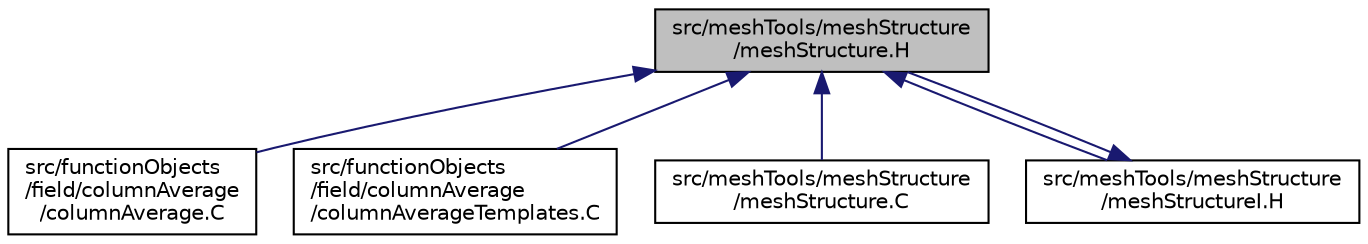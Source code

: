 digraph "src/meshTools/meshStructure/meshStructure.H"
{
  bgcolor="transparent";
  edge [fontname="Helvetica",fontsize="10",labelfontname="Helvetica",labelfontsize="10"];
  node [fontname="Helvetica",fontsize="10",shape=record];
  Node1 [label="src/meshTools/meshStructure\l/meshStructure.H",height=0.2,width=0.4,color="black", fillcolor="grey75", style="filled" fontcolor="black"];
  Node1 -> Node2 [dir="back",color="midnightblue",fontsize="10",style="solid",fontname="Helvetica"];
  Node2 [label="src/functionObjects\l/field/columnAverage\l/columnAverage.C",height=0.2,width=0.4,color="black",URL="$columnAverage_8C.html"];
  Node1 -> Node3 [dir="back",color="midnightblue",fontsize="10",style="solid",fontname="Helvetica"];
  Node3 [label="src/functionObjects\l/field/columnAverage\l/columnAverageTemplates.C",height=0.2,width=0.4,color="black",URL="$columnAverageTemplates_8C.html"];
  Node1 -> Node4 [dir="back",color="midnightblue",fontsize="10",style="solid",fontname="Helvetica"];
  Node4 [label="src/meshTools/meshStructure\l/meshStructure.C",height=0.2,width=0.4,color="black",URL="$meshStructure_8C.html"];
  Node1 -> Node5 [dir="back",color="midnightblue",fontsize="10",style="solid",fontname="Helvetica"];
  Node5 [label="src/meshTools/meshStructure\l/meshStructureI.H",height=0.2,width=0.4,color="black",URL="$meshStructureI_8H.html"];
  Node5 -> Node1 [dir="back",color="midnightblue",fontsize="10",style="solid",fontname="Helvetica"];
}
